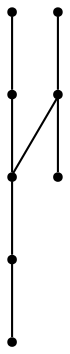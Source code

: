 graph {
  node [shape=point,comment="{\"directed\":false,\"doi\":\"10.1007/978-3-642-11805-0_10\",\"figure\":\"9 (15)\"}"]

  v0 [pos="678.3794752963754,686.3536152059381"]
  v1 [pos="659.8031537078148,834.9076762632889"]
  v2 [pos="638.1620505044626,760.6306457346135"]
  v3 [pos="573.1137006804,723.4921304702758"]
  v4 [pos="604.0742048485334,649.2151635430075"]
  v5 [pos="604.0742048485333,797.7691609989512"]
  v6 [pos="604.0742048485334,909.1847067919643"]
  v7 [pos="573.1137006804,872.0461915276265"]

  v0 -- v1 [id="-1",pos="678.3794752963754,686.3536152059381 659.8031537078148,834.9076762632889 659.8031537078148,834.9076762632889 659.8031537078148,834.9076762632889"]
  v3 -- v7 [id="-2",pos="573.1137006804,723.4921304702758 573.1137006804,872.0461915276265 573.1137006804,872.0461915276265 573.1137006804,872.0461915276265"]
  v5 -- v6 [id="-3",pos="604.0742048485333,797.7691609989512 604.0742048485334,909.1847067919643 604.0742048485334,909.1847067919643 604.0742048485334,909.1847067919643"]
  v5 -- v2 [id="-4",pos="604.0742048485333,797.7691609989512 638.1620505044626,760.6306457346135 638.1620505044626,760.6306457346135 638.1620505044626,760.6306457346135"]
  v4 -- v5 [id="-5",pos="604.0742048485334,649.2151635430075 604.0742048485333,797.7691609989512 604.0742048485333,797.7691609989512 604.0742048485333,797.7691609989512"]
  v2 -- v3 [id="-7",pos="638.1620505044626,760.6306457346135 573.1137006804,723.4921304702758 573.1137006804,723.4921304702758 573.1137006804,723.4921304702758"]
  v1 -- v2 [id="-8",pos="659.8031537078148,834.9076762632889 638.1620505044626,760.6306457346135 638.1620505044626,760.6306457346135 638.1620505044626,760.6306457346135"]
}